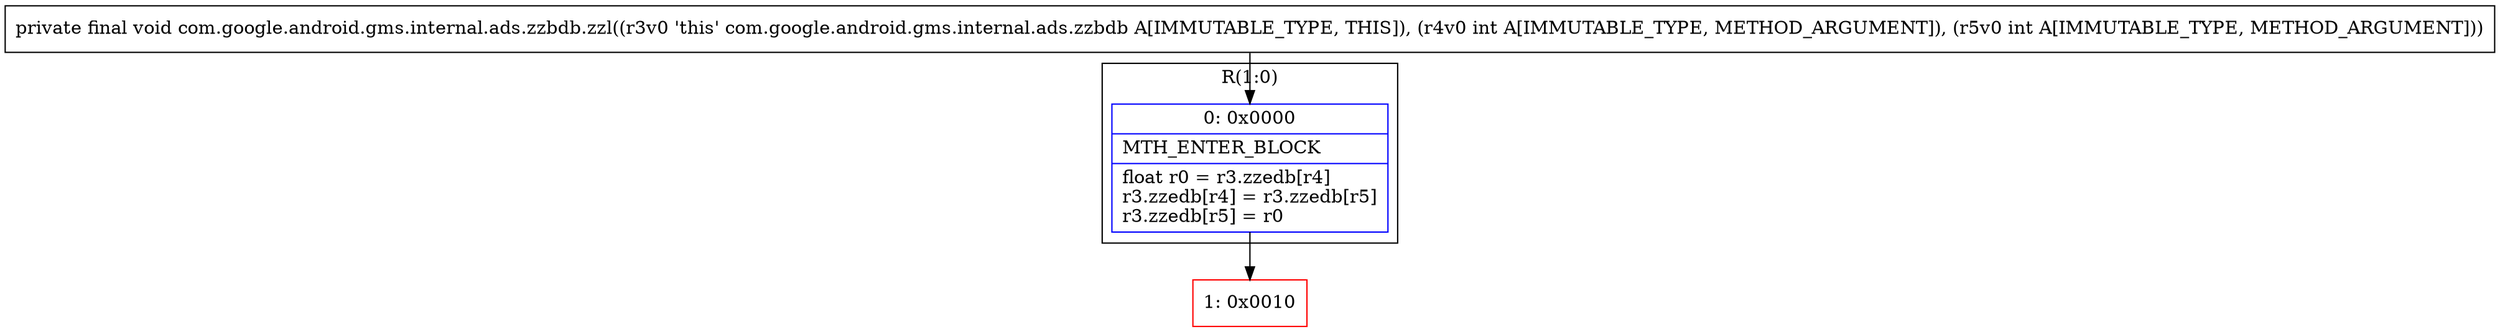 digraph "CFG forcom.google.android.gms.internal.ads.zzbdb.zzl(II)V" {
subgraph cluster_Region_1588287322 {
label = "R(1:0)";
node [shape=record,color=blue];
Node_0 [shape=record,label="{0\:\ 0x0000|MTH_ENTER_BLOCK\l|float r0 = r3.zzedb[r4]\lr3.zzedb[r4] = r3.zzedb[r5]\lr3.zzedb[r5] = r0\l}"];
}
Node_1 [shape=record,color=red,label="{1\:\ 0x0010}"];
MethodNode[shape=record,label="{private final void com.google.android.gms.internal.ads.zzbdb.zzl((r3v0 'this' com.google.android.gms.internal.ads.zzbdb A[IMMUTABLE_TYPE, THIS]), (r4v0 int A[IMMUTABLE_TYPE, METHOD_ARGUMENT]), (r5v0 int A[IMMUTABLE_TYPE, METHOD_ARGUMENT])) }"];
MethodNode -> Node_0;
Node_0 -> Node_1;
}

